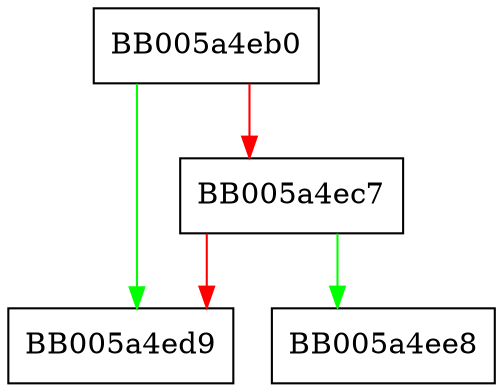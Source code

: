 digraph ENGINE_set_default_digests {
  node [shape="box"];
  graph [splines=ortho];
  BB005a4eb0 -> BB005a4ed9 [color="green"];
  BB005a4eb0 -> BB005a4ec7 [color="red"];
  BB005a4ec7 -> BB005a4ee8 [color="green"];
  BB005a4ec7 -> BB005a4ed9 [color="red"];
}